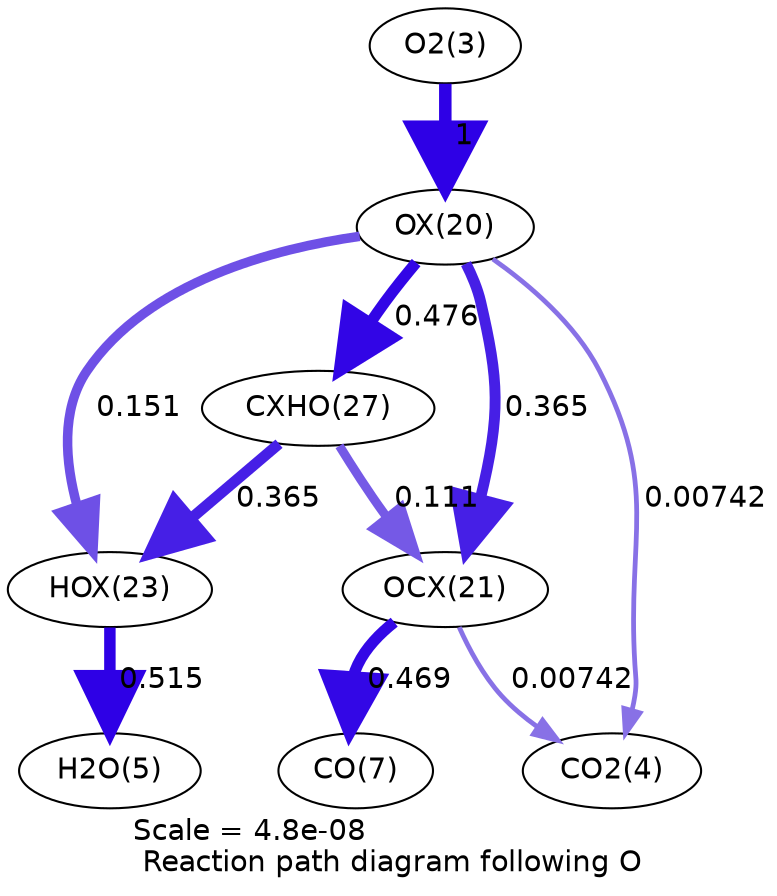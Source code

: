 digraph reaction_paths {
center=1;
s5 -> s23[fontname="Helvetica", penwidth=6, arrowsize=3, color="0.7, 1.5, 0.9"
, label=" 1"];
s23 -> s26[fontname="Helvetica", penwidth=4.57, arrowsize=2.29, color="0.7, 0.651, 0.9"
, label=" 0.151"];
s23 -> s30[fontname="Helvetica", penwidth=5.44, arrowsize=2.72, color="0.7, 0.976, 0.9"
, label=" 0.476"];
s23 -> s24[fontname="Helvetica", penwidth=5.24, arrowsize=2.62, color="0.7, 0.865, 0.9"
, label=" 0.365"];
s23 -> s6[fontname="Helvetica", penwidth=2.3, arrowsize=1.15, color="0.7, 0.507, 0.9"
, label=" 0.00742"];
s26 -> s7[fontname="Helvetica", penwidth=5.5, arrowsize=2.75, color="0.7, 1.02, 0.9"
, label=" 0.515"];
s30 -> s26[fontname="Helvetica", penwidth=5.24, arrowsize=2.62, color="0.7, 0.865, 0.9"
, label=" 0.365"];
s30 -> s24[fontname="Helvetica", penwidth=4.34, arrowsize=2.17, color="0.7, 0.611, 0.9"
, label=" 0.111"];
s24 -> s9[fontname="Helvetica", penwidth=5.43, arrowsize=2.71, color="0.7, 0.969, 0.9"
, label=" 0.469"];
s24 -> s6[fontname="Helvetica", penwidth=2.3, arrowsize=1.15, color="0.7, 0.507, 0.9"
, label=" 0.00742"];
s5 [ fontname="Helvetica", label="O2(3)"];
s6 [ fontname="Helvetica", label="CO2(4)"];
s7 [ fontname="Helvetica", label="H2O(5)"];
s9 [ fontname="Helvetica", label="CO(7)"];
s23 [ fontname="Helvetica", label="OX(20)"];
s24 [ fontname="Helvetica", label="OCX(21)"];
s26 [ fontname="Helvetica", label="HOX(23)"];
s30 [ fontname="Helvetica", label="CXHO(27)"];
 label = "Scale = 4.8e-08\l Reaction path diagram following O";
 fontname = "Helvetica";
}
